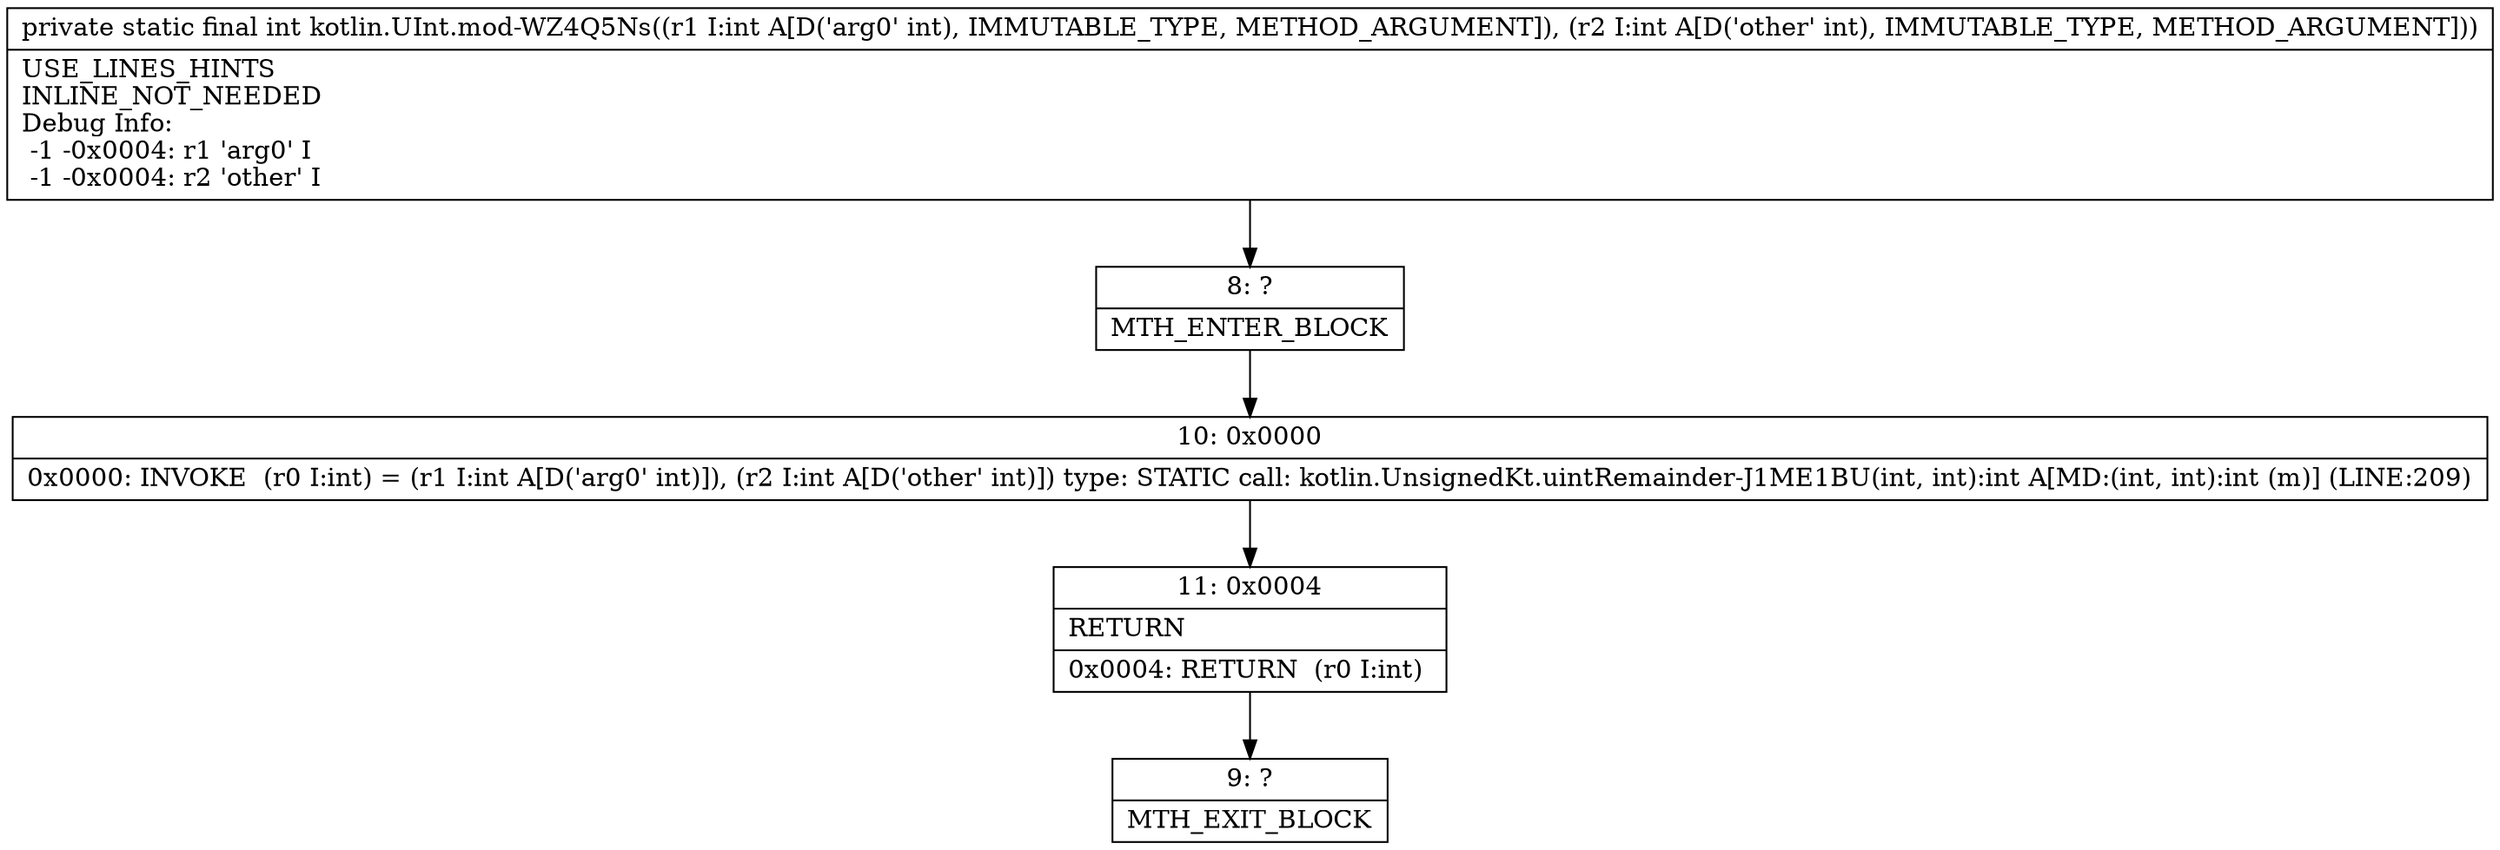 digraph "CFG forkotlin.UInt.mod\-WZ4Q5Ns(II)I" {
Node_8 [shape=record,label="{8\:\ ?|MTH_ENTER_BLOCK\l}"];
Node_10 [shape=record,label="{10\:\ 0x0000|0x0000: INVOKE  (r0 I:int) = (r1 I:int A[D('arg0' int)]), (r2 I:int A[D('other' int)]) type: STATIC call: kotlin.UnsignedKt.uintRemainder\-J1ME1BU(int, int):int A[MD:(int, int):int (m)] (LINE:209)\l}"];
Node_11 [shape=record,label="{11\:\ 0x0004|RETURN\l|0x0004: RETURN  (r0 I:int) \l}"];
Node_9 [shape=record,label="{9\:\ ?|MTH_EXIT_BLOCK\l}"];
MethodNode[shape=record,label="{private static final int kotlin.UInt.mod\-WZ4Q5Ns((r1 I:int A[D('arg0' int), IMMUTABLE_TYPE, METHOD_ARGUMENT]), (r2 I:int A[D('other' int), IMMUTABLE_TYPE, METHOD_ARGUMENT]))  | USE_LINES_HINTS\lINLINE_NOT_NEEDED\lDebug Info:\l  \-1 \-0x0004: r1 'arg0' I\l  \-1 \-0x0004: r2 'other' I\l}"];
MethodNode -> Node_8;Node_8 -> Node_10;
Node_10 -> Node_11;
Node_11 -> Node_9;
}

